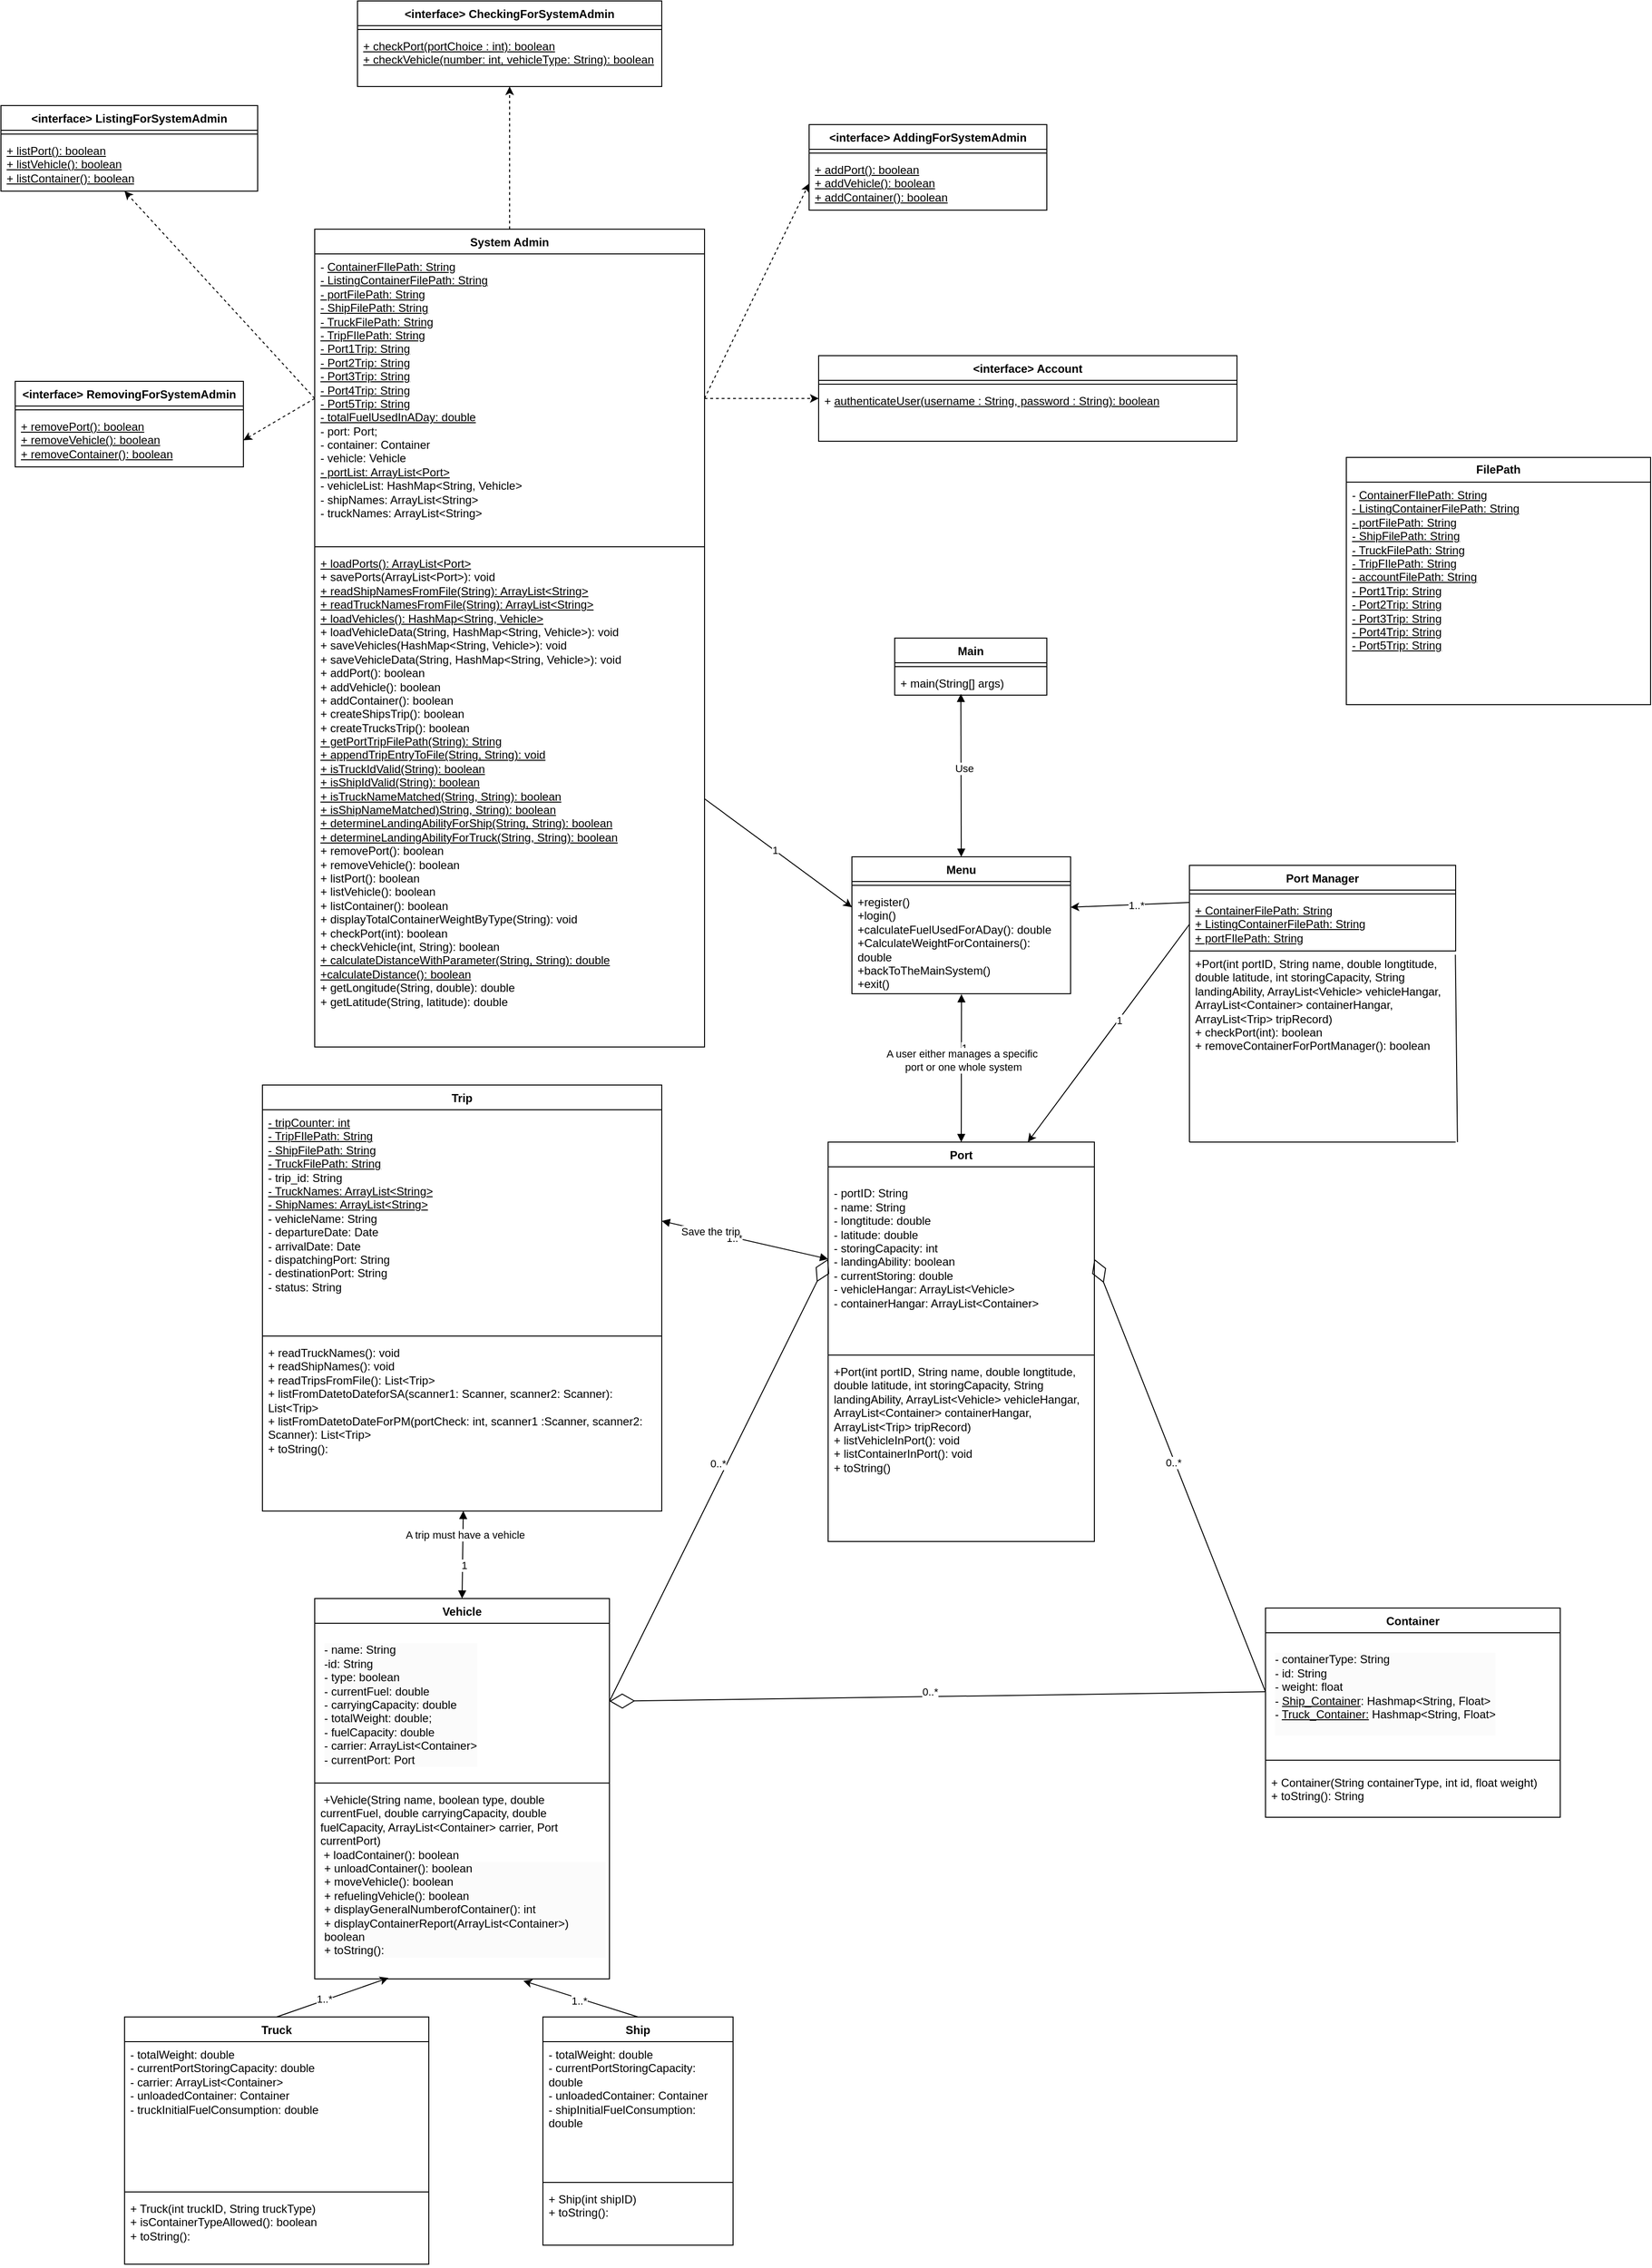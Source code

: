 <mxfile version="21.8.1" type="device">
  <diagram name="Page-1" id="c4acf3e9-155e-7222-9cf6-157b1a14988f">
    <mxGraphModel dx="3253" dy="3637" grid="1" gridSize="10" guides="1" tooltips="1" connect="1" arrows="1" fold="1" page="1" pageScale="1" pageWidth="850" pageHeight="1100" background="none" math="0" shadow="0">
      <root>
        <mxCell id="0" />
        <mxCell id="1" parent="0" />
        <mxCell id="ZyRtIaAgacteK4IUo9yv-5" style="edgeStyle=orthogonalEdgeStyle;rounded=0;orthogonalLoop=1;jettySize=auto;html=1;exitX=0.5;exitY=1;exitDx=0;exitDy=0;" parent="1" edge="1">
          <mxGeometry relative="1" as="geometry">
            <mxPoint x="825" y="370" as="sourcePoint" />
            <mxPoint x="825" y="370" as="targetPoint" />
          </mxGeometry>
        </mxCell>
        <mxCell id="ZyRtIaAgacteK4IUo9yv-10" value="Vehicle" style="swimlane;fontStyle=1;align=center;verticalAlign=top;childLayout=stackLayout;horizontal=1;startSize=26;horizontalStack=0;resizeParent=1;resizeParentMax=0;resizeLast=0;collapsible=1;marginBottom=0;whiteSpace=wrap;html=1;" parent="1" vertex="1">
          <mxGeometry x="880" y="-280" width="310" height="400" as="geometry" />
        </mxCell>
        <mxCell id="ZyRtIaAgacteK4IUo9yv-11" value="&lt;br&gt;&lt;p style=&quot;border-color: var(--border-color); color: rgb(0, 0, 0); font-family: Helvetica; font-size: 12px; font-style: normal; font-variant-ligatures: normal; font-variant-caps: normal; font-weight: 400; letter-spacing: normal; orphans: 2; text-align: left; text-indent: 0px; text-transform: none; widows: 2; word-spacing: 0px; -webkit-text-stroke-width: 0px; background-color: rgb(251, 251, 251); text-decoration-thickness: initial; text-decoration-style: initial; text-decoration-color: initial; margin: 0px 0px 0px 4px;&quot;&gt;- name: String&lt;/p&gt;&lt;p style=&quot;border-color: var(--border-color); color: rgb(0, 0, 0); font-family: Helvetica; font-size: 12px; font-style: normal; font-variant-ligatures: normal; font-variant-caps: normal; font-weight: 400; letter-spacing: normal; orphans: 2; text-align: left; text-indent: 0px; text-transform: none; widows: 2; word-spacing: 0px; -webkit-text-stroke-width: 0px; background-color: rgb(251, 251, 251); text-decoration-thickness: initial; text-decoration-style: initial; text-decoration-color: initial; margin: 0px 0px 0px 4px;&quot;&gt;-id: String&lt;/p&gt;&lt;p style=&quot;border-color: var(--border-color); color: rgb(0, 0, 0); font-family: Helvetica; font-size: 12px; font-style: normal; font-variant-ligatures: normal; font-variant-caps: normal; font-weight: 400; letter-spacing: normal; orphans: 2; text-align: left; text-indent: 0px; text-transform: none; widows: 2; word-spacing: 0px; -webkit-text-stroke-width: 0px; background-color: rgb(251, 251, 251); text-decoration-thickness: initial; text-decoration-style: initial; text-decoration-color: initial; margin: 0px 0px 0px 4px;&quot;&gt;- type: boolean&lt;/p&gt;&lt;p style=&quot;border-color: var(--border-color); color: rgb(0, 0, 0); font-family: Helvetica; font-size: 12px; font-style: normal; font-variant-ligatures: normal; font-variant-caps: normal; font-weight: 400; letter-spacing: normal; orphans: 2; text-align: left; text-indent: 0px; text-transform: none; widows: 2; word-spacing: 0px; -webkit-text-stroke-width: 0px; background-color: rgb(251, 251, 251); text-decoration-thickness: initial; text-decoration-style: initial; text-decoration-color: initial; margin: 0px 0px 0px 4px;&quot;&gt;- currentFuel: double&lt;/p&gt;&lt;p style=&quot;border-color: var(--border-color); color: rgb(0, 0, 0); font-family: Helvetica; font-size: 12px; font-style: normal; font-variant-ligatures: normal; font-variant-caps: normal; font-weight: 400; letter-spacing: normal; orphans: 2; text-align: left; text-indent: 0px; text-transform: none; widows: 2; word-spacing: 0px; -webkit-text-stroke-width: 0px; background-color: rgb(251, 251, 251); text-decoration-thickness: initial; text-decoration-style: initial; text-decoration-color: initial; margin: 0px 0px 0px 4px;&quot;&gt;- carryingCapacity: double&lt;/p&gt;&lt;p style=&quot;border-color: var(--border-color); color: rgb(0, 0, 0); font-family: Helvetica; font-size: 12px; font-style: normal; font-variant-ligatures: normal; font-variant-caps: normal; font-weight: 400; letter-spacing: normal; orphans: 2; text-align: left; text-indent: 0px; text-transform: none; widows: 2; word-spacing: 0px; -webkit-text-stroke-width: 0px; background-color: rgb(251, 251, 251); text-decoration-thickness: initial; text-decoration-style: initial; text-decoration-color: initial; margin: 0px 0px 0px 4px;&quot;&gt;- totalWeight: double;&lt;/p&gt;&lt;p style=&quot;border-color: var(--border-color); color: rgb(0, 0, 0); font-family: Helvetica; font-size: 12px; font-style: normal; font-variant-ligatures: normal; font-variant-caps: normal; font-weight: 400; letter-spacing: normal; orphans: 2; text-align: left; text-indent: 0px; text-transform: none; widows: 2; word-spacing: 0px; -webkit-text-stroke-width: 0px; background-color: rgb(251, 251, 251); text-decoration-thickness: initial; text-decoration-style: initial; text-decoration-color: initial; margin: 0px 0px 0px 4px;&quot;&gt;- fuelCapacity: double&lt;/p&gt;&lt;p style=&quot;border-color: var(--border-color); color: rgb(0, 0, 0); font-family: Helvetica; font-size: 12px; font-style: normal; font-variant-ligatures: normal; font-variant-caps: normal; font-weight: 400; letter-spacing: normal; orphans: 2; text-align: left; text-indent: 0px; text-transform: none; widows: 2; word-spacing: 0px; -webkit-text-stroke-width: 0px; background-color: rgb(251, 251, 251); text-decoration-thickness: initial; text-decoration-style: initial; text-decoration-color: initial; margin: 0px 0px 0px 4px;&quot;&gt;- carrier: ArrayList&amp;lt;Container&amp;gt;&lt;/p&gt;&lt;p style=&quot;border-color: var(--border-color); color: rgb(0, 0, 0); font-family: Helvetica; font-size: 12px; font-style: normal; font-variant-ligatures: normal; font-variant-caps: normal; font-weight: 400; letter-spacing: normal; orphans: 2; text-align: left; text-indent: 0px; text-transform: none; widows: 2; word-spacing: 0px; -webkit-text-stroke-width: 0px; background-color: rgb(251, 251, 251); text-decoration-thickness: initial; text-decoration-style: initial; text-decoration-color: initial; margin: 0px 0px 0px 4px;&quot;&gt;- currentPort: Port&lt;/p&gt;" style="text;strokeColor=none;fillColor=none;align=left;verticalAlign=top;spacingLeft=4;spacingRight=4;overflow=hidden;rotatable=0;points=[[0,0.5],[1,0.5]];portConstraint=eastwest;whiteSpace=wrap;html=1;" parent="ZyRtIaAgacteK4IUo9yv-10" vertex="1">
          <mxGeometry y="26" width="310" height="164" as="geometry" />
        </mxCell>
        <mxCell id="ZyRtIaAgacteK4IUo9yv-12" value="" style="line;strokeWidth=1;fillColor=none;align=left;verticalAlign=middle;spacingTop=-1;spacingLeft=3;spacingRight=3;rotatable=0;labelPosition=right;points=[];portConstraint=eastwest;strokeColor=inherit;" parent="ZyRtIaAgacteK4IUo9yv-10" vertex="1">
          <mxGeometry y="190" width="310" height="8" as="geometry" />
        </mxCell>
        <mxCell id="ZyRtIaAgacteK4IUo9yv-13" value="&amp;nbsp;+Vehicle(String name, boolean type, double currentFuel, double carryingCapacity, double fuelCapacity, ArrayList&amp;lt;Container&amp;gt; carrier, Port currentPort)&lt;br&gt;&amp;nbsp;+ loadContainer(): boolean&lt;br&gt;&lt;p style=&quot;border-color: var(--border-color); color: rgb(0, 0, 0); font-family: Helvetica; font-size: 12px; font-style: normal; font-variant-ligatures: normal; font-variant-caps: normal; font-weight: 400; letter-spacing: normal; orphans: 2; text-align: left; text-indent: 0px; text-transform: none; widows: 2; word-spacing: 0px; -webkit-text-stroke-width: 0px; background-color: rgb(251, 251, 251); text-decoration-thickness: initial; text-decoration-style: initial; text-decoration-color: initial; margin: 0px 0px 0px 4px;&quot;&gt;+ unloadContainer(): boolean&lt;/p&gt;&lt;p style=&quot;border-color: var(--border-color); color: rgb(0, 0, 0); font-family: Helvetica; font-size: 12px; font-style: normal; font-variant-ligatures: normal; font-variant-caps: normal; font-weight: 400; letter-spacing: normal; orphans: 2; text-align: left; text-indent: 0px; text-transform: none; widows: 2; word-spacing: 0px; -webkit-text-stroke-width: 0px; background-color: rgb(251, 251, 251); text-decoration-thickness: initial; text-decoration-style: initial; text-decoration-color: initial; margin: 0px 0px 0px 4px;&quot;&gt;+ moveVehicle(): boolean&amp;nbsp;&lt;/p&gt;&lt;p style=&quot;border-color: var(--border-color); color: rgb(0, 0, 0); font-family: Helvetica; font-size: 12px; font-style: normal; font-variant-ligatures: normal; font-variant-caps: normal; font-weight: 400; letter-spacing: normal; orphans: 2; text-align: left; text-indent: 0px; text-transform: none; widows: 2; word-spacing: 0px; -webkit-text-stroke-width: 0px; background-color: rgb(251, 251, 251); text-decoration-thickness: initial; text-decoration-style: initial; text-decoration-color: initial; margin: 0px 0px 0px 4px;&quot;&gt;+ refuelingVehicle(): boolean&lt;/p&gt;&lt;p style=&quot;border-color: var(--border-color); color: rgb(0, 0, 0); font-family: Helvetica; font-size: 12px; font-style: normal; font-variant-ligatures: normal; font-variant-caps: normal; font-weight: 400; letter-spacing: normal; orphans: 2; text-align: left; text-indent: 0px; text-transform: none; widows: 2; word-spacing: 0px; -webkit-text-stroke-width: 0px; background-color: rgb(251, 251, 251); text-decoration-thickness: initial; text-decoration-style: initial; text-decoration-color: initial; margin: 0px 0px 0px 4px;&quot;&gt;+ displayGeneralNumberofContainer(): int&lt;br&gt;&lt;/p&gt;&lt;p style=&quot;border-color: var(--border-color); color: rgb(0, 0, 0); font-family: Helvetica; font-size: 12px; font-style: normal; font-variant-ligatures: normal; font-variant-caps: normal; font-weight: 400; letter-spacing: normal; orphans: 2; text-align: left; text-indent: 0px; text-transform: none; widows: 2; word-spacing: 0px; -webkit-text-stroke-width: 0px; background-color: rgb(251, 251, 251); text-decoration-thickness: initial; text-decoration-style: initial; text-decoration-color: initial; margin: 0px 0px 0px 4px;&quot;&gt;+ displayContainerReport(ArrayList&amp;lt;Container&amp;gt;) boolean&lt;/p&gt;&lt;p style=&quot;border-color: var(--border-color); color: rgb(0, 0, 0); font-family: Helvetica; font-size: 12px; font-style: normal; font-variant-ligatures: normal; font-variant-caps: normal; font-weight: 400; letter-spacing: normal; orphans: 2; text-align: left; text-indent: 0px; text-transform: none; widows: 2; word-spacing: 0px; -webkit-text-stroke-width: 0px; background-color: rgb(251, 251, 251); text-decoration-thickness: initial; text-decoration-style: initial; text-decoration-color: initial; margin: 0px 0px 0px 4px;&quot;&gt;+ toString():&lt;br&gt;&lt;/p&gt;" style="text;strokeColor=none;fillColor=none;align=left;verticalAlign=top;spacingLeft=4;spacingRight=4;overflow=hidden;rotatable=0;points=[[0,0.5],[1,0.5]];portConstraint=eastwest;whiteSpace=wrap;html=1;" parent="ZyRtIaAgacteK4IUo9yv-10" vertex="1">
          <mxGeometry y="198" width="310" height="202" as="geometry" />
        </mxCell>
        <mxCell id="ZyRtIaAgacteK4IUo9yv-14" value="Truck" style="swimlane;fontStyle=1;align=center;verticalAlign=top;childLayout=stackLayout;horizontal=1;startSize=26;horizontalStack=0;resizeParent=1;resizeParentMax=0;resizeLast=0;collapsible=1;marginBottom=0;whiteSpace=wrap;html=1;" parent="1" vertex="1">
          <mxGeometry x="680" y="160" width="320" height="260" as="geometry" />
        </mxCell>
        <mxCell id="ZyRtIaAgacteK4IUo9yv-15" value="- totalWeight: double&lt;br style=&quot;border-color: var(--border-color);&quot;&gt;- currentPortStoringCapacity: double&lt;br style=&quot;border-color: var(--border-color);&quot;&gt;- carrier: ArrayList&amp;lt;Container&amp;gt;&lt;br style=&quot;border-color: var(--border-color);&quot;&gt;- unloadedContainer: Container&lt;br style=&quot;border-color: var(--border-color);&quot;&gt;- truckInitialFuelConsumption: double" style="text;strokeColor=none;fillColor=none;align=left;verticalAlign=top;spacingLeft=4;spacingRight=4;overflow=hidden;rotatable=0;points=[[0,0.5],[1,0.5]];portConstraint=eastwest;whiteSpace=wrap;html=1;" parent="ZyRtIaAgacteK4IUo9yv-14" vertex="1">
          <mxGeometry y="26" width="320" height="154" as="geometry" />
        </mxCell>
        <mxCell id="ZyRtIaAgacteK4IUo9yv-16" value="" style="line;strokeWidth=1;fillColor=none;align=left;verticalAlign=middle;spacingTop=-1;spacingLeft=3;spacingRight=3;rotatable=0;labelPosition=right;points=[];portConstraint=eastwest;strokeColor=inherit;" parent="ZyRtIaAgacteK4IUo9yv-14" vertex="1">
          <mxGeometry y="180" width="320" height="8" as="geometry" />
        </mxCell>
        <mxCell id="ZyRtIaAgacteK4IUo9yv-17" value="+ Truck(int truckID, String truckType)&lt;br&gt;+ isContainerTypeAllowed(): boolean&lt;br&gt;+ toString():" style="text;strokeColor=none;fillColor=none;align=left;verticalAlign=top;spacingLeft=4;spacingRight=4;overflow=hidden;rotatable=0;points=[[0,0.5],[1,0.5]];portConstraint=eastwest;whiteSpace=wrap;html=1;" parent="ZyRtIaAgacteK4IUo9yv-14" vertex="1">
          <mxGeometry y="188" width="320" height="72" as="geometry" />
        </mxCell>
        <mxCell id="ZyRtIaAgacteK4IUo9yv-4" value="" style="endArrow=classic;html=1;rounded=0;exitX=0.5;exitY=0;exitDx=0;exitDy=0;entryX=0.25;entryY=0.995;entryDx=0;entryDy=0;entryPerimeter=0;" parent="1" source="ZyRtIaAgacteK4IUo9yv-14" target="ZyRtIaAgacteK4IUo9yv-13" edge="1">
          <mxGeometry width="50" height="50" relative="1" as="geometry">
            <mxPoint x="1072.5" y="330" as="sourcePoint" />
            <mxPoint x="690" y="538" as="targetPoint" />
          </mxGeometry>
        </mxCell>
        <mxCell id="QE8mTQOUz7t8Gb6UHgiP-5" value="1..*" style="edgeLabel;html=1;align=center;verticalAlign=middle;resizable=0;points=[];" parent="ZyRtIaAgacteK4IUo9yv-4" vertex="1" connectable="0">
          <mxGeometry x="-0.122" y="1" relative="1" as="geometry">
            <mxPoint x="-1" as="offset" />
          </mxGeometry>
        </mxCell>
        <mxCell id="ZyRtIaAgacteK4IUo9yv-19" value="Ship" style="swimlane;fontStyle=1;align=center;verticalAlign=top;childLayout=stackLayout;horizontal=1;startSize=26;horizontalStack=0;resizeParent=1;resizeParentMax=0;resizeLast=0;collapsible=1;marginBottom=0;whiteSpace=wrap;html=1;" parent="1" vertex="1">
          <mxGeometry x="1120" y="160" width="200" height="240" as="geometry" />
        </mxCell>
        <mxCell id="ZyRtIaAgacteK4IUo9yv-20" value="- totalWeight: double&lt;br&gt;- currentPortStoringCapacity: double&lt;br&gt;- unloadedContainer: Container&lt;br&gt;- shipInitialFuelConsumption: double" style="text;strokeColor=none;fillColor=none;align=left;verticalAlign=top;spacingLeft=4;spacingRight=4;overflow=hidden;rotatable=0;points=[[0,0.5],[1,0.5]];portConstraint=eastwest;whiteSpace=wrap;html=1;" parent="ZyRtIaAgacteK4IUo9yv-19" vertex="1">
          <mxGeometry y="26" width="200" height="144" as="geometry" />
        </mxCell>
        <mxCell id="ZyRtIaAgacteK4IUo9yv-21" value="" style="line;strokeWidth=1;fillColor=none;align=left;verticalAlign=middle;spacingTop=-1;spacingLeft=3;spacingRight=3;rotatable=0;labelPosition=right;points=[];portConstraint=eastwest;strokeColor=inherit;" parent="ZyRtIaAgacteK4IUo9yv-19" vertex="1">
          <mxGeometry y="170" width="200" height="8" as="geometry" />
        </mxCell>
        <mxCell id="ZyRtIaAgacteK4IUo9yv-22" value="+ Ship(int shipID)&lt;br&gt;+ toString():" style="text;strokeColor=none;fillColor=none;align=left;verticalAlign=top;spacingLeft=4;spacingRight=4;overflow=hidden;rotatable=0;points=[[0,0.5],[1,0.5]];portConstraint=eastwest;whiteSpace=wrap;html=1;" parent="ZyRtIaAgacteK4IUo9yv-19" vertex="1">
          <mxGeometry y="178" width="200" height="62" as="geometry" />
        </mxCell>
        <mxCell id="ZyRtIaAgacteK4IUo9yv-23" value="" style="endArrow=classic;html=1;rounded=0;exitX=0.5;exitY=0;exitDx=0;exitDy=0;entryX=0.708;entryY=1.01;entryDx=0;entryDy=0;entryPerimeter=0;" parent="1" source="ZyRtIaAgacteK4IUo9yv-19" target="ZyRtIaAgacteK4IUo9yv-13" edge="1">
          <mxGeometry width="50" height="50" relative="1" as="geometry">
            <mxPoint x="1278.83" y="158.73" as="sourcePoint" />
            <mxPoint x="1100" y="0.004" as="targetPoint" />
          </mxGeometry>
        </mxCell>
        <mxCell id="QE8mTQOUz7t8Gb6UHgiP-6" value="1..*" style="edgeLabel;html=1;align=center;verticalAlign=middle;resizable=0;points=[];" parent="ZyRtIaAgacteK4IUo9yv-23" vertex="1" connectable="0">
          <mxGeometry x="0.017" y="2" relative="1" as="geometry">
            <mxPoint as="offset" />
          </mxGeometry>
        </mxCell>
        <mxCell id="ZyRtIaAgacteK4IUo9yv-29" value="Port" style="swimlane;fontStyle=1;align=center;verticalAlign=top;childLayout=stackLayout;horizontal=1;startSize=26;horizontalStack=0;resizeParent=1;resizeParentMax=0;resizeLast=0;collapsible=1;marginBottom=0;whiteSpace=wrap;html=1;" parent="1" vertex="1">
          <mxGeometry x="1420" y="-760" width="280" height="420" as="geometry" />
        </mxCell>
        <mxCell id="ZyRtIaAgacteK4IUo9yv-30" value="&lt;br&gt;- portID: String&lt;br&gt;- name: String&lt;br&gt;- longtitude: double&lt;br&gt;- latitude: double&lt;br&gt;- storingCapacity: int&lt;br&gt;- landingAbility: boolean&lt;br&gt;- currentStoring: double&lt;br&gt;- vehicleHangar: ArrayList&amp;lt;Vehicle&amp;gt;&lt;br&gt;- containerHangar: ArrayList&amp;lt;Container&amp;gt;" style="text;strokeColor=none;fillColor=none;align=left;verticalAlign=top;spacingLeft=4;spacingRight=4;overflow=hidden;rotatable=0;points=[[0,0.5],[1,0.5]];portConstraint=eastwest;whiteSpace=wrap;html=1;" parent="ZyRtIaAgacteK4IUo9yv-29" vertex="1">
          <mxGeometry y="26" width="280" height="194" as="geometry" />
        </mxCell>
        <mxCell id="ZyRtIaAgacteK4IUo9yv-31" value="" style="line;strokeWidth=1;fillColor=none;align=left;verticalAlign=middle;spacingTop=-1;spacingLeft=3;spacingRight=3;rotatable=0;labelPosition=right;points=[];portConstraint=eastwest;strokeColor=inherit;" parent="ZyRtIaAgacteK4IUo9yv-29" vertex="1">
          <mxGeometry y="220" width="280" height="8" as="geometry" />
        </mxCell>
        <mxCell id="ZyRtIaAgacteK4IUo9yv-32" value="+Port(int portID, String name, double longtitude, double latitude, int storingCapacity, String landingAbility, ArrayList&amp;lt;Vehicle&amp;gt; vehicleHangar, ArrayList&amp;lt;Container&amp;gt; containerHangar, ArrayList&amp;lt;Trip&amp;gt; tripRecord)&lt;br&gt;+ listVehicleInPort(): void&lt;br&gt;+ listContainerInPort(): void&lt;br&gt;+ toString()" style="text;strokeColor=none;fillColor=none;align=left;verticalAlign=top;spacingLeft=4;spacingRight=4;overflow=hidden;rotatable=0;points=[[0,0.5],[1,0.5]];portConstraint=eastwest;whiteSpace=wrap;html=1;" parent="ZyRtIaAgacteK4IUo9yv-29" vertex="1">
          <mxGeometry y="228" width="280" height="192" as="geometry" />
        </mxCell>
        <mxCell id="ZyRtIaAgacteK4IUo9yv-46" value="Trip" style="swimlane;fontStyle=1;align=center;verticalAlign=top;childLayout=stackLayout;horizontal=1;startSize=26;horizontalStack=0;resizeParent=1;resizeParentMax=0;resizeLast=0;collapsible=1;marginBottom=0;whiteSpace=wrap;html=1;" parent="1" vertex="1">
          <mxGeometry x="825" y="-820" width="420" height="448" as="geometry" />
        </mxCell>
        <mxCell id="ZyRtIaAgacteK4IUo9yv-47" value="&lt;u&gt;- tripCounter: int&lt;/u&gt;&lt;br&gt;&lt;u&gt;- TripFIlePath: String&lt;/u&gt;&lt;br&gt;&lt;u&gt;- ShipFilePath: String&lt;/u&gt;&lt;br&gt;&lt;u&gt;- TruckFilePath: String&lt;/u&gt;&lt;br&gt;- trip_id: String&lt;br&gt;&lt;u&gt;- TruckNames: ArrayList&amp;lt;String&amp;gt;&lt;br&gt;- ShipNames: ArrayList&amp;lt;String&amp;gt;&lt;br&gt;&lt;/u&gt;- vehicleName: String&lt;br&gt;- departureDate: Date&lt;br&gt;- arrivalDate: Date&lt;br&gt;- dispatchingPort: String&lt;br&gt;- destinationPort: String&lt;br&gt;- status: String&lt;u&gt;&lt;br&gt;&lt;br&gt;&lt;/u&gt;" style="text;strokeColor=none;fillColor=none;align=left;verticalAlign=top;spacingLeft=4;spacingRight=4;overflow=hidden;rotatable=0;points=[[0,0.5],[1,0.5]];portConstraint=eastwest;whiteSpace=wrap;html=1;" parent="ZyRtIaAgacteK4IUo9yv-46" vertex="1">
          <mxGeometry y="26" width="420" height="234" as="geometry" />
        </mxCell>
        <mxCell id="ZyRtIaAgacteK4IUo9yv-48" value="" style="line;strokeWidth=1;fillColor=none;align=left;verticalAlign=middle;spacingTop=-1;spacingLeft=3;spacingRight=3;rotatable=0;labelPosition=right;points=[];portConstraint=eastwest;strokeColor=inherit;" parent="ZyRtIaAgacteK4IUo9yv-46" vertex="1">
          <mxGeometry y="260" width="420" height="8" as="geometry" />
        </mxCell>
        <mxCell id="ZyRtIaAgacteK4IUo9yv-49" value="+ readTruckNames(): void&lt;br&gt;+ readShipNames(): void&lt;br&gt;+ readTripsFromFile(): List&amp;lt;Trip&amp;gt;&lt;br&gt;+ listFromDatetoDateforSA(scanner1: Scanner, scanner2: Scanner): List&amp;lt;Trip&amp;gt;&lt;br&gt;+ listFromDatetoDateForPM(portCheck: int, scanner1 :Scanner, scanner2: Scanner): List&amp;lt;Trip&amp;gt;&lt;br&gt;+ toString():" style="text;strokeColor=none;fillColor=none;align=left;verticalAlign=top;spacingLeft=4;spacingRight=4;overflow=hidden;rotatable=0;points=[[0,0.5],[1,0.5]];portConstraint=eastwest;whiteSpace=wrap;html=1;" parent="ZyRtIaAgacteK4IUo9yv-46" vertex="1">
          <mxGeometry y="268" width="420" height="180" as="geometry" />
        </mxCell>
        <mxCell id="ZyRtIaAgacteK4IUo9yv-55" value="Container" style="swimlane;fontStyle=1;align=center;verticalAlign=top;childLayout=stackLayout;horizontal=1;startSize=26;horizontalStack=0;resizeParent=1;resizeParentMax=0;resizeLast=0;collapsible=1;marginBottom=0;whiteSpace=wrap;html=1;" parent="1" vertex="1">
          <mxGeometry x="1880" y="-270" width="310" height="220" as="geometry" />
        </mxCell>
        <mxCell id="ZyRtIaAgacteK4IUo9yv-56" value="&lt;br&gt;&lt;p style=&quot;border-color: var(--border-color); color: rgb(0, 0, 0); font-family: Helvetica; font-size: 12px; font-style: normal; font-variant-ligatures: normal; font-variant-caps: normal; font-weight: 400; letter-spacing: normal; orphans: 2; text-align: left; text-indent: 0px; text-transform: none; widows: 2; word-spacing: 0px; -webkit-text-stroke-width: 0px; background-color: rgb(251, 251, 251); text-decoration-thickness: initial; text-decoration-style: initial; text-decoration-color: initial; margin: 0px 0px 0px 4px;&quot;&gt;- containerType: String&lt;/p&gt;&lt;p style=&quot;border-color: var(--border-color); color: rgb(0, 0, 0); font-family: Helvetica; font-size: 12px; font-style: normal; font-variant-ligatures: normal; font-variant-caps: normal; font-weight: 400; letter-spacing: normal; orphans: 2; text-align: left; text-indent: 0px; text-transform: none; widows: 2; word-spacing: 0px; -webkit-text-stroke-width: 0px; background-color: rgb(251, 251, 251); text-decoration-thickness: initial; text-decoration-style: initial; text-decoration-color: initial; margin: 0px 0px 0px 4px;&quot;&gt;- id: String&lt;/p&gt;&lt;p style=&quot;border-color: var(--border-color); color: rgb(0, 0, 0); font-family: Helvetica; font-size: 12px; font-style: normal; font-variant-ligatures: normal; font-variant-caps: normal; font-weight: 400; letter-spacing: normal; orphans: 2; text-align: left; text-indent: 0px; text-transform: none; widows: 2; word-spacing: 0px; -webkit-text-stroke-width: 0px; background-color: rgb(251, 251, 251); text-decoration-thickness: initial; text-decoration-style: initial; text-decoration-color: initial; margin: 0px 0px 0px 4px;&quot;&gt;- weight: float&lt;/p&gt;&lt;p style=&quot;border-color: var(--border-color); color: rgb(0, 0, 0); font-family: Helvetica; font-size: 12px; font-style: normal; font-variant-ligatures: normal; font-variant-caps: normal; font-weight: 400; letter-spacing: normal; orphans: 2; text-align: left; text-indent: 0px; text-transform: none; widows: 2; word-spacing: 0px; -webkit-text-stroke-width: 0px; background-color: rgb(251, 251, 251); text-decoration-thickness: initial; text-decoration-style: initial; text-decoration-color: initial; margin: 0px 0px 0px 4px;&quot;&gt;- &lt;u&gt;Ship_Container&lt;/u&gt;: Hashmap&amp;lt;String, Float&amp;gt;&lt;/p&gt;&lt;p style=&quot;border-color: var(--border-color); color: rgb(0, 0, 0); font-family: Helvetica; font-size: 12px; font-style: normal; font-variant-ligatures: normal; font-variant-caps: normal; font-weight: 400; letter-spacing: normal; orphans: 2; text-align: left; text-indent: 0px; text-transform: none; widows: 2; word-spacing: 0px; -webkit-text-stroke-width: 0px; background-color: rgb(251, 251, 251); text-decoration-thickness: initial; text-decoration-style: initial; text-decoration-color: initial; margin: 0px 0px 0px 4px;&quot;&gt;- &lt;u&gt;Truck_Container:&lt;/u&gt; Hashmap&amp;lt;String, Float&amp;gt;&lt;/p&gt;&lt;p style=&quot;border-color: var(--border-color); color: rgb(0, 0, 0); font-family: Helvetica; font-size: 12px; font-style: normal; font-variant-ligatures: normal; font-variant-caps: normal; font-weight: 400; letter-spacing: normal; orphans: 2; text-align: left; text-indent: 0px; text-transform: none; widows: 2; word-spacing: 0px; -webkit-text-stroke-width: 0px; background-color: rgb(251, 251, 251); text-decoration-thickness: initial; text-decoration-style: initial; text-decoration-color: initial; margin: 0px 0px 0px 4px;&quot;&gt;&lt;br&gt;&lt;/p&gt;" style="text;strokeColor=none;fillColor=none;align=left;verticalAlign=top;spacingLeft=4;spacingRight=4;overflow=hidden;rotatable=0;points=[[0,0.5],[1,0.5]];portConstraint=eastwest;whiteSpace=wrap;html=1;" parent="ZyRtIaAgacteK4IUo9yv-55" vertex="1">
          <mxGeometry y="26" width="310" height="124" as="geometry" />
        </mxCell>
        <mxCell id="ZyRtIaAgacteK4IUo9yv-57" value="" style="line;strokeWidth=1;fillColor=none;align=left;verticalAlign=middle;spacingTop=-1;spacingLeft=3;spacingRight=3;rotatable=0;labelPosition=right;points=[];portConstraint=eastwest;strokeColor=inherit;" parent="ZyRtIaAgacteK4IUo9yv-55" vertex="1">
          <mxGeometry y="150" width="310" height="20" as="geometry" />
        </mxCell>
        <mxCell id="ZyRtIaAgacteK4IUo9yv-58" value="+ Container(String containerType, int id, float weight)&lt;br&gt;+ toString(): String" style="text;strokeColor=none;fillColor=none;align=left;verticalAlign=top;spacingLeft=4;spacingRight=4;overflow=hidden;rotatable=0;points=[[0,0.5],[1,0.5]];portConstraint=eastwest;whiteSpace=wrap;html=1;" parent="ZyRtIaAgacteK4IUo9yv-55" vertex="1">
          <mxGeometry y="170" width="310" height="50" as="geometry" />
        </mxCell>
        <mxCell id="QE8mTQOUz7t8Gb6UHgiP-4" value="" style="endArrow=diamondThin;endFill=0;endSize=24;html=1;rounded=0;entryX=1;entryY=0.5;entryDx=0;entryDy=0;exitX=0;exitY=0.5;exitDx=0;exitDy=0;" parent="1" source="ZyRtIaAgacteK4IUo9yv-56" target="ZyRtIaAgacteK4IUo9yv-30" edge="1">
          <mxGeometry width="160" relative="1" as="geometry">
            <mxPoint x="1920" y="-90" as="sourcePoint" />
            <mxPoint x="1610" y="-210" as="targetPoint" />
          </mxGeometry>
        </mxCell>
        <mxCell id="QE8mTQOUz7t8Gb6UHgiP-8" value="0..*" style="edgeLabel;html=1;align=center;verticalAlign=middle;resizable=0;points=[];" parent="QE8mTQOUz7t8Gb6UHgiP-4" vertex="1" connectable="0">
          <mxGeometry x="0.025" y="5" relative="1" as="geometry">
            <mxPoint y="-10" as="offset" />
          </mxGeometry>
        </mxCell>
        <mxCell id="QE8mTQOUz7t8Gb6UHgiP-13" value="" style="endArrow=block;startArrow=block;endFill=1;startFill=1;html=1;rounded=0;entryX=1;entryY=0.5;entryDx=0;entryDy=0;exitX=0;exitY=0.5;exitDx=0;exitDy=0;" parent="1" source="ZyRtIaAgacteK4IUo9yv-30" target="ZyRtIaAgacteK4IUo9yv-47" edge="1">
          <mxGeometry width="160" relative="1" as="geometry">
            <mxPoint x="1340" y="-795" as="sourcePoint" />
            <mxPoint x="1060" y="-900" as="targetPoint" />
            <Array as="points" />
          </mxGeometry>
        </mxCell>
        <mxCell id="QE8mTQOUz7t8Gb6UHgiP-14" value="1..*" style="edgeLabel;html=1;align=center;verticalAlign=middle;resizable=0;points=[];" parent="QE8mTQOUz7t8Gb6UHgiP-13" vertex="1" connectable="0">
          <mxGeometry x="0.137" relative="1" as="geometry">
            <mxPoint as="offset" />
          </mxGeometry>
        </mxCell>
        <mxCell id="QE8mTQOUz7t8Gb6UHgiP-38" value="Save the trip" style="edgeLabel;html=1;align=center;verticalAlign=middle;resizable=0;points=[];" parent="QE8mTQOUz7t8Gb6UHgiP-13" vertex="1" connectable="0">
          <mxGeometry x="0.419" y="-1" relative="1" as="geometry">
            <mxPoint as="offset" />
          </mxGeometry>
        </mxCell>
        <mxCell id="QE8mTQOUz7t8Gb6UHgiP-15" value="" style="endArrow=block;startArrow=block;endFill=1;startFill=1;html=1;rounded=0;entryX=0.5;entryY=0;entryDx=0;entryDy=0;exitX=0.503;exitY=0.999;exitDx=0;exitDy=0;exitPerimeter=0;" parent="1" source="ZyRtIaAgacteK4IUo9yv-49" target="ZyRtIaAgacteK4IUo9yv-10" edge="1">
          <mxGeometry width="160" relative="1" as="geometry">
            <mxPoint x="951.05" y="-230.052" as="sourcePoint" />
            <mxPoint x="958.95" y="-160" as="targetPoint" />
          </mxGeometry>
        </mxCell>
        <mxCell id="QE8mTQOUz7t8Gb6UHgiP-16" value="1" style="edgeLabel;html=1;align=center;verticalAlign=middle;resizable=0;points=[];" parent="QE8mTQOUz7t8Gb6UHgiP-15" vertex="1" connectable="0">
          <mxGeometry x="-0.066" y="1" relative="1" as="geometry">
            <mxPoint y="14" as="offset" />
          </mxGeometry>
        </mxCell>
        <mxCell id="QE8mTQOUz7t8Gb6UHgiP-39" value="A trip must have a vehicle" style="edgeLabel;html=1;align=center;verticalAlign=middle;resizable=0;points=[];" parent="QE8mTQOUz7t8Gb6UHgiP-15" vertex="1" connectable="0">
          <mxGeometry x="0.358" y="2" relative="1" as="geometry">
            <mxPoint y="-38" as="offset" />
          </mxGeometry>
        </mxCell>
        <mxCell id="QE8mTQOUz7t8Gb6UHgiP-21" value="" style="endArrow=diamondThin;endFill=0;endSize=24;html=1;rounded=0;exitX=1;exitY=0.5;exitDx=0;exitDy=0;entryX=0;entryY=0.5;entryDx=0;entryDy=0;" parent="1" source="ZyRtIaAgacteK4IUo9yv-11" target="ZyRtIaAgacteK4IUo9yv-30" edge="1">
          <mxGeometry width="160" relative="1" as="geometry">
            <mxPoint x="1320" y="38" as="sourcePoint" />
            <mxPoint x="1260" y="-190" as="targetPoint" />
          </mxGeometry>
        </mxCell>
        <mxCell id="QE8mTQOUz7t8Gb6UHgiP-22" value="0..*" style="edgeLabel;html=1;align=center;verticalAlign=middle;resizable=0;points=[];" parent="QE8mTQOUz7t8Gb6UHgiP-21" vertex="1" connectable="0">
          <mxGeometry x="0.025" y="5" relative="1" as="geometry">
            <mxPoint y="-10" as="offset" />
          </mxGeometry>
        </mxCell>
        <mxCell id="QE8mTQOUz7t8Gb6UHgiP-31" value="" style="endArrow=classic;html=1;rounded=0;exitX=0;exitY=0.5;exitDx=0;exitDy=0;entryX=1;entryY=0.5;entryDx=0;entryDy=0;" parent="1" edge="1">
          <mxGeometry width="50" height="50" relative="1" as="geometry">
            <mxPoint x="1800" y="-1012.0" as="sourcePoint" />
            <mxPoint x="1675.0" y="-1007" as="targetPoint" />
          </mxGeometry>
        </mxCell>
        <mxCell id="QE8mTQOUz7t8Gb6UHgiP-32" value="1..*" style="edgeLabel;html=1;align=center;verticalAlign=middle;resizable=0;points=[];" parent="QE8mTQOUz7t8Gb6UHgiP-31" vertex="1" connectable="0">
          <mxGeometry x="-0.122" y="1" relative="1" as="geometry">
            <mxPoint x="-1" as="offset" />
          </mxGeometry>
        </mxCell>
        <mxCell id="QE8mTQOUz7t8Gb6UHgiP-33" value="" style="endArrow=classic;html=1;rounded=0;exitX=1;exitY=0.5;exitDx=0;exitDy=0;entryX=0;entryY=0.5;entryDx=0;entryDy=0;" parent="1" source="mQXN0b5H9r3VM_fFCAat-9" edge="1">
          <mxGeometry width="50" height="50" relative="1" as="geometry">
            <mxPoint x="1190" y="-1265" as="sourcePoint" />
            <mxPoint x="1445" y="-1007" as="targetPoint" />
          </mxGeometry>
        </mxCell>
        <mxCell id="QE8mTQOUz7t8Gb6UHgiP-37" value="1&lt;br&gt;" style="edgeLabel;html=1;align=center;verticalAlign=middle;resizable=0;points=[];" parent="QE8mTQOUz7t8Gb6UHgiP-33" vertex="1" connectable="0">
          <mxGeometry x="-0.05" relative="1" as="geometry">
            <mxPoint as="offset" />
          </mxGeometry>
        </mxCell>
        <mxCell id="QE8mTQOUz7t8Gb6UHgiP-40" value="Menu" style="swimlane;fontStyle=1;align=center;verticalAlign=top;childLayout=stackLayout;horizontal=1;startSize=26;horizontalStack=0;resizeParent=1;resizeParentMax=0;resizeLast=0;collapsible=1;marginBottom=0;whiteSpace=wrap;html=1;" parent="1" vertex="1">
          <mxGeometry x="1445" y="-1060" width="230" height="144" as="geometry" />
        </mxCell>
        <mxCell id="QE8mTQOUz7t8Gb6UHgiP-42" value="" style="line;strokeWidth=1;fillColor=none;align=left;verticalAlign=middle;spacingTop=-1;spacingLeft=3;spacingRight=3;rotatable=0;labelPosition=right;points=[];portConstraint=eastwest;strokeColor=inherit;" parent="QE8mTQOUz7t8Gb6UHgiP-40" vertex="1">
          <mxGeometry y="26" width="230" height="8" as="geometry" />
        </mxCell>
        <mxCell id="QE8mTQOUz7t8Gb6UHgiP-43" value="+register()&lt;br&gt;+login()&lt;br&gt;+calculateFuelUsedForADay(): double&lt;br&gt;+CalculateWeightForContainers(): double&lt;br&gt;+backToTheMainSystem()&lt;br&gt;+exit()" style="text;strokeColor=none;fillColor=none;align=left;verticalAlign=top;spacingLeft=4;spacingRight=4;overflow=hidden;rotatable=0;points=[[0,0.5],[1,0.5]];portConstraint=eastwest;whiteSpace=wrap;html=1;" parent="QE8mTQOUz7t8Gb6UHgiP-40" vertex="1">
          <mxGeometry y="34" width="230" height="110" as="geometry" />
        </mxCell>
        <mxCell id="QE8mTQOUz7t8Gb6UHgiP-48" value="Port Manager" style="swimlane;fontStyle=1;align=center;verticalAlign=top;childLayout=stackLayout;horizontal=1;startSize=26;horizontalStack=0;resizeParent=1;resizeParentMax=0;resizeLast=0;collapsible=1;marginBottom=0;whiteSpace=wrap;html=1;" parent="1" vertex="1">
          <mxGeometry x="1800" y="-1051" width="280" height="90" as="geometry" />
        </mxCell>
        <mxCell id="QE8mTQOUz7t8Gb6UHgiP-50" value="" style="line;strokeWidth=1;fillColor=none;align=left;verticalAlign=middle;spacingTop=-1;spacingLeft=3;spacingRight=3;rotatable=0;labelPosition=right;points=[];portConstraint=eastwest;strokeColor=inherit;" parent="QE8mTQOUz7t8Gb6UHgiP-48" vertex="1">
          <mxGeometry y="26" width="280" height="8" as="geometry" />
        </mxCell>
        <mxCell id="QE8mTQOUz7t8Gb6UHgiP-51" value="&lt;u&gt;+ ContainerFilePath: String&lt;br&gt;+ ListingContainerFilePath: String&lt;br&gt;+ portFIlePath: String&lt;/u&gt;" style="text;strokeColor=none;fillColor=none;align=left;verticalAlign=top;spacingLeft=4;spacingRight=4;overflow=hidden;rotatable=0;points=[[0,0.5],[1,0.5]];portConstraint=eastwest;whiteSpace=wrap;html=1;" parent="QE8mTQOUz7t8Gb6UHgiP-48" vertex="1">
          <mxGeometry y="34" width="280" height="56" as="geometry" />
        </mxCell>
        <mxCell id="QE8mTQOUz7t8Gb6UHgiP-54" value="" style="endArrow=block;startArrow=block;endFill=1;startFill=1;html=1;rounded=0;exitX=0.501;exitY=1.005;exitDx=0;exitDy=0;entryX=0.5;entryY=0;entryDx=0;entryDy=0;exitPerimeter=0;" parent="1" source="QE8mTQOUz7t8Gb6UHgiP-43" target="ZyRtIaAgacteK4IUo9yv-29" edge="1">
          <mxGeometry width="160" relative="1" as="geometry">
            <mxPoint x="2620" y="-640" as="sourcePoint" />
            <mxPoint x="2760" y="-560" as="targetPoint" />
          </mxGeometry>
        </mxCell>
        <mxCell id="QE8mTQOUz7t8Gb6UHgiP-55" value="1" style="edgeLabel;html=1;align=center;verticalAlign=middle;resizable=0;points=[];" parent="QE8mTQOUz7t8Gb6UHgiP-54" vertex="1" connectable="0">
          <mxGeometry x="-0.273" y="3" relative="1" as="geometry">
            <mxPoint as="offset" />
          </mxGeometry>
        </mxCell>
        <mxCell id="QE8mTQOUz7t8Gb6UHgiP-56" value="A user either manages a specific&amp;nbsp;&lt;br&gt;port or one whole system" style="edgeLabel;html=1;align=center;verticalAlign=middle;resizable=0;points=[];" parent="QE8mTQOUz7t8Gb6UHgiP-54" vertex="1" connectable="0">
          <mxGeometry x="-0.115" y="2" relative="1" as="geometry">
            <mxPoint as="offset" />
          </mxGeometry>
        </mxCell>
        <mxCell id="QE8mTQOUz7t8Gb6UHgiP-63" value="" style="endArrow=block;startArrow=block;endFill=1;startFill=1;html=1;rounded=0;entryX=0.435;entryY=0.948;entryDx=0;entryDy=0;exitX=0.5;exitY=0;exitDx=0;exitDy=0;entryPerimeter=0;" parent="1" source="QE8mTQOUz7t8Gb6UHgiP-40" target="QE8mTQOUz7t8Gb6UHgiP-69" edge="1">
          <mxGeometry width="160" relative="1" as="geometry">
            <mxPoint x="1390" y="-1270" as="sourcePoint" />
            <mxPoint x="2010" y="-1335" as="targetPoint" />
            <Array as="points" />
          </mxGeometry>
        </mxCell>
        <mxCell id="QE8mTQOUz7t8Gb6UHgiP-64" value="Use" style="edgeLabel;html=1;align=center;verticalAlign=middle;resizable=0;points=[];" parent="QE8mTQOUz7t8Gb6UHgiP-63" vertex="1" connectable="0">
          <mxGeometry x="0.087" y="-2" relative="1" as="geometry">
            <mxPoint x="1" as="offset" />
          </mxGeometry>
        </mxCell>
        <mxCell id="QE8mTQOUz7t8Gb6UHgiP-66" value="Main" style="swimlane;fontStyle=1;align=center;verticalAlign=top;childLayout=stackLayout;horizontal=1;startSize=26;horizontalStack=0;resizeParent=1;resizeParentMax=0;resizeLast=0;collapsible=1;marginBottom=0;whiteSpace=wrap;html=1;" parent="1" vertex="1">
          <mxGeometry x="1490" y="-1290" width="160" height="60" as="geometry" />
        </mxCell>
        <mxCell id="QE8mTQOUz7t8Gb6UHgiP-68" value="" style="line;strokeWidth=1;fillColor=none;align=left;verticalAlign=middle;spacingTop=-1;spacingLeft=3;spacingRight=3;rotatable=0;labelPosition=right;points=[];portConstraint=eastwest;strokeColor=inherit;" parent="QE8mTQOUz7t8Gb6UHgiP-66" vertex="1">
          <mxGeometry y="26" width="160" height="8" as="geometry" />
        </mxCell>
        <mxCell id="QE8mTQOUz7t8Gb6UHgiP-69" value="+ main(String[] args)" style="text;strokeColor=none;fillColor=none;align=left;verticalAlign=top;spacingLeft=4;spacingRight=4;overflow=hidden;rotatable=0;points=[[0,0.5],[1,0.5]];portConstraint=eastwest;whiteSpace=wrap;html=1;" parent="QE8mTQOUz7t8Gb6UHgiP-66" vertex="1">
          <mxGeometry y="34" width="160" height="26" as="geometry" />
        </mxCell>
        <mxCell id="LM7104ml9L4yhBW60oHd-5" value="" style="endArrow=diamondThin;endFill=0;endSize=24;html=1;rounded=0;exitX=0;exitY=0.5;exitDx=0;exitDy=0;entryX=1;entryY=0.5;entryDx=0;entryDy=0;" parent="1" source="ZyRtIaAgacteK4IUo9yv-56" target="ZyRtIaAgacteK4IUo9yv-11" edge="1">
          <mxGeometry width="160" relative="1" as="geometry">
            <mxPoint x="1275" y="99" as="sourcePoint" />
            <mxPoint x="1565" y="-386" as="targetPoint" />
          </mxGeometry>
        </mxCell>
        <mxCell id="LM7104ml9L4yhBW60oHd-6" value="0..*" style="edgeLabel;html=1;align=center;verticalAlign=middle;resizable=0;points=[];" parent="LM7104ml9L4yhBW60oHd-5" vertex="1" connectable="0">
          <mxGeometry x="0.025" y="5" relative="1" as="geometry">
            <mxPoint y="-10" as="offset" />
          </mxGeometry>
        </mxCell>
        <mxCell id="mQXN0b5H9r3VM_fFCAat-1" value="+Port(int portID, String name, double longtitude, double latitude, int storingCapacity, String landingAbility, ArrayList&amp;lt;Vehicle&amp;gt; vehicleHangar, ArrayList&amp;lt;Container&amp;gt; containerHangar, ArrayList&amp;lt;Trip&amp;gt; tripRecord)&lt;br&gt;+ checkPort(int): boolean&lt;br&gt;+ removeContainerForPortManager(): boolean" style="text;strokeColor=none;fillColor=none;align=left;verticalAlign=top;spacingLeft=4;spacingRight=4;overflow=hidden;rotatable=0;points=[[0,0.5],[1,0.5]];portConstraint=eastwest;whiteSpace=wrap;html=1;" parent="1" vertex="1">
          <mxGeometry x="1800" y="-961" width="280" height="192" as="geometry" />
        </mxCell>
        <mxCell id="mQXN0b5H9r3VM_fFCAat-2" value="" style="endArrow=none;html=1;rounded=0;" parent="1" edge="1">
          <mxGeometry width="50" height="50" relative="1" as="geometry">
            <mxPoint x="1800" y="-760" as="sourcePoint" />
            <mxPoint x="1800" y="-961" as="targetPoint" />
          </mxGeometry>
        </mxCell>
        <mxCell id="mQXN0b5H9r3VM_fFCAat-3" value="" style="endArrow=none;html=1;rounded=0;" parent="1" edge="1">
          <mxGeometry width="50" height="50" relative="1" as="geometry">
            <mxPoint x="1800" y="-760" as="sourcePoint" />
            <mxPoint x="2080" y="-760" as="targetPoint" />
          </mxGeometry>
        </mxCell>
        <mxCell id="mQXN0b5H9r3VM_fFCAat-4" value="" style="endArrow=none;html=1;rounded=0;entryX=0.999;entryY=0.021;entryDx=0;entryDy=0;entryPerimeter=0;" parent="1" target="mQXN0b5H9r3VM_fFCAat-1" edge="1">
          <mxGeometry width="50" height="50" relative="1" as="geometry">
            <mxPoint x="2081.905" y="-760" as="sourcePoint" />
            <mxPoint x="2090" y="-750" as="targetPoint" />
          </mxGeometry>
        </mxCell>
        <mxCell id="mQXN0b5H9r3VM_fFCAat-6" value="System Admin" style="swimlane;fontStyle=1;align=center;verticalAlign=top;childLayout=stackLayout;horizontal=1;startSize=26;horizontalStack=0;resizeParent=1;resizeParentMax=0;resizeLast=0;collapsible=1;marginBottom=0;whiteSpace=wrap;html=1;" parent="1" vertex="1">
          <mxGeometry x="880" y="-1720" width="410" height="860" as="geometry" />
        </mxCell>
        <mxCell id="mQXN0b5H9r3VM_fFCAat-7" value="- &lt;u&gt;ContainerFIlePath: String&lt;/u&gt;&lt;br&gt;&lt;u&gt;- ListingContainerFilePath: String&lt;/u&gt;&lt;br&gt;&lt;u&gt;- portFilePath: String&lt;/u&gt;&lt;br&gt;&lt;u&gt;- ShipFilePath: String&lt;/u&gt;&lt;br&gt;&lt;u&gt;- TruckFilePath: String&lt;/u&gt;&lt;br&gt;&lt;u&gt;- TripFIlePath: String&lt;/u&gt;&lt;br&gt;&lt;u&gt;- Port1Trip: String&lt;/u&gt;&lt;br&gt;&lt;u&gt;- Port2Trip: String&lt;/u&gt;&lt;br&gt;&lt;u&gt;- Port3Trip: String&lt;/u&gt;&lt;br&gt;&lt;u&gt;- Port4Trip: String&lt;/u&gt;&lt;br&gt;&lt;u&gt;- Port5Trip: String&lt;/u&gt;&lt;br&gt;&lt;u&gt;- totalFuelUsedInADay: double&lt;/u&gt;&lt;br&gt;- port: Port;&lt;br&gt;- container: Container&lt;br&gt;- vehicle: Vehicle&lt;br&gt;&lt;u&gt;- portList: ArrayList&amp;lt;Port&amp;gt;&lt;br&gt;&lt;/u&gt;- vehicleList: HashMap&amp;lt;String, Vehicle&amp;gt;&lt;br&gt;- shipNames: ArrayList&amp;lt;String&amp;gt;&lt;br&gt;- truckNames: ArrayList&amp;lt;String&amp;gt;&lt;br&gt;" style="text;strokeColor=none;fillColor=none;align=left;verticalAlign=top;spacingLeft=4;spacingRight=4;overflow=hidden;rotatable=0;points=[[0,0.5],[1,0.5]];portConstraint=eastwest;whiteSpace=wrap;html=1;" parent="mQXN0b5H9r3VM_fFCAat-6" vertex="1">
          <mxGeometry y="26" width="410" height="304" as="geometry" />
        </mxCell>
        <mxCell id="mQXN0b5H9r3VM_fFCAat-8" value="" style="line;strokeWidth=1;fillColor=none;align=left;verticalAlign=middle;spacingTop=-1;spacingLeft=3;spacingRight=3;rotatable=0;labelPosition=right;points=[];portConstraint=eastwest;strokeColor=inherit;" parent="mQXN0b5H9r3VM_fFCAat-6" vertex="1">
          <mxGeometry y="330" width="410" height="8" as="geometry" />
        </mxCell>
        <mxCell id="mQXN0b5H9r3VM_fFCAat-9" value="&lt;u&gt;+ loadPorts(): ArrayList&amp;lt;Port&amp;gt;&lt;/u&gt;&lt;br&gt;+ savePorts(ArrayList&amp;lt;Port&amp;gt;): void&lt;br&gt;&lt;u&gt;+ readShipNamesFromFile(String): ArrayList&amp;lt;String&amp;gt;&lt;/u&gt;&lt;br&gt;&lt;u&gt;+ readTruckNamesFromFile(String): ArrayList&amp;lt;String&amp;gt;&lt;/u&gt;&lt;br&gt;&lt;u&gt;+ loadVehicles(): HashMap&amp;lt;String, Vehicle&amp;gt;&lt;/u&gt;&lt;br&gt;+ loadVehicleData(String, HashMap&amp;lt;String, Vehicle&amp;gt;): void&lt;br style=&quot;border-color: var(--border-color);&quot;&gt;+ saveVehicles(HashMap&amp;lt;String, Vehicle&amp;gt;): void&lt;br style=&quot;border-color: var(--border-color);&quot;&gt;+ saveVehicleData(String, HashMap&amp;lt;String, Vehicle&amp;gt;): void&lt;br style=&quot;border-color: var(--border-color);&quot;&gt;+ addPort(): boolean&lt;br style=&quot;border-color: var(--border-color);&quot;&gt;+ addVehicle(): boolean&lt;br style=&quot;border-color: var(--border-color);&quot;&gt;+ addContainer(): boolean&lt;br style=&quot;border-color: var(--border-color);&quot;&gt;+ createShipsTrip(): boolean&lt;br style=&quot;border-color: var(--border-color);&quot;&gt;+ createTrucksTrip(): boolean&lt;br style=&quot;border-color: var(--border-color);&quot;&gt;&lt;u style=&quot;border-color: var(--border-color);&quot;&gt;+ getPortTripFilePath(String): String&lt;/u&gt;&lt;br style=&quot;border-color: var(--border-color);&quot;&gt;&lt;u style=&quot;border-color: var(--border-color);&quot;&gt;+ appendTripEntryToFile(String, String): void&lt;/u&gt;&lt;br style=&quot;border-color: var(--border-color);&quot;&gt;&lt;u style=&quot;border-color: var(--border-color);&quot;&gt;+ isTruckIdValid(String): boolean&lt;/u&gt;&lt;br style=&quot;border-color: var(--border-color);&quot;&gt;&lt;u style=&quot;border-color: var(--border-color);&quot;&gt;+ isShipIdValid(String): boolean&lt;/u&gt;&lt;br style=&quot;border-color: var(--border-color);&quot;&gt;&lt;u style=&quot;border-color: var(--border-color);&quot;&gt;+ isTruckNameMatched(String, String): boolean&lt;/u&gt;&lt;br style=&quot;border-color: var(--border-color);&quot;&gt;&lt;u style=&quot;border-color: var(--border-color);&quot;&gt;+ isShipNameMatched)String, String): boolean&lt;/u&gt;&lt;br style=&quot;border-color: var(--border-color);&quot;&gt;&lt;u style=&quot;border-color: var(--border-color);&quot;&gt;+ determineLandingAbilityForShip(String, String): boolean&lt;/u&gt;&lt;br style=&quot;border-color: var(--border-color);&quot;&gt;&lt;u style=&quot;border-color: var(--border-color);&quot;&gt;+ determineLandingAbilityForTruck(String, String): boolean&lt;/u&gt;&lt;br style=&quot;border-color: var(--border-color);&quot;&gt;+ removePort(): boolean&lt;br style=&quot;border-color: var(--border-color);&quot;&gt;+ removeVehicle(): boolean&lt;br style=&quot;border-color: var(--border-color);&quot;&gt;+ listPort(): boolean&lt;br style=&quot;border-color: var(--border-color);&quot;&gt;+ listVehicle(): boolean&lt;br style=&quot;border-color: var(--border-color);&quot;&gt;+ listContainer(): boolean&lt;br style=&quot;border-color: var(--border-color);&quot;&gt;+ displayTotalContainerWeightByType(String): void&lt;br style=&quot;border-color: var(--border-color);&quot;&gt;+ checkPort(int): boolean&lt;br style=&quot;border-color: var(--border-color);&quot;&gt;+ checkVehicle(int, String): boolean&lt;br style=&quot;border-color: var(--border-color);&quot;&gt;&lt;u style=&quot;border-color: var(--border-color);&quot;&gt;+ calculateDistanceWithParameter(String, String): double&lt;br style=&quot;border-color: var(--border-color);&quot;&gt;+calculateDistance(): boolean&lt;br style=&quot;border-color: var(--border-color);&quot;&gt;&lt;/u&gt;+ getLongitude(String, double): double&lt;br style=&quot;border-color: var(--border-color);&quot;&gt;+ getLatitude(String, latitude): double" style="text;strokeColor=none;fillColor=none;align=left;verticalAlign=top;spacingLeft=4;spacingRight=4;overflow=hidden;rotatable=0;points=[[0,0.5],[1,0.5]];portConstraint=eastwest;whiteSpace=wrap;html=1;" parent="mQXN0b5H9r3VM_fFCAat-6" vertex="1">
          <mxGeometry y="338" width="410" height="522" as="geometry" />
        </mxCell>
        <mxCell id="mQXN0b5H9r3VM_fFCAat-10" value="&lt;b&gt;FilePath&lt;/b&gt;" style="swimlane;fontStyle=0;childLayout=stackLayout;horizontal=1;startSize=26;fillColor=none;horizontalStack=0;resizeParent=1;resizeParentMax=0;resizeLast=0;collapsible=1;marginBottom=0;whiteSpace=wrap;html=1;" parent="1" vertex="1">
          <mxGeometry x="1965" y="-1480" width="320" height="260" as="geometry" />
        </mxCell>
        <mxCell id="mQXN0b5H9r3VM_fFCAat-11" value="-&amp;nbsp;&lt;u style=&quot;border-color: var(--border-color);&quot;&gt;ContainerFIlePath: String&lt;/u&gt;&lt;br style=&quot;border-color: var(--border-color);&quot;&gt;&lt;u style=&quot;border-color: var(--border-color);&quot;&gt;- ListingContainerFilePath: String&lt;/u&gt;&lt;br style=&quot;border-color: var(--border-color);&quot;&gt;&lt;u style=&quot;border-color: var(--border-color);&quot;&gt;- portFilePath: String&lt;/u&gt;&lt;br style=&quot;border-color: var(--border-color);&quot;&gt;&lt;u style=&quot;border-color: var(--border-color);&quot;&gt;- ShipFilePath: String&lt;/u&gt;&lt;br style=&quot;border-color: var(--border-color);&quot;&gt;&lt;u style=&quot;border-color: var(--border-color);&quot;&gt;- TruckFilePath: String&lt;/u&gt;&lt;br style=&quot;border-color: var(--border-color);&quot;&gt;&lt;u style=&quot;border-color: var(--border-color);&quot;&gt;- TripFIlePath: String&lt;br&gt;&lt;/u&gt;&lt;u&gt;- accountFilePath: String&lt;/u&gt;&lt;br style=&quot;border-color: var(--border-color);&quot;&gt;&lt;u style=&quot;border-color: var(--border-color);&quot;&gt;- Port1Trip: String&lt;/u&gt;&lt;br style=&quot;border-color: var(--border-color);&quot;&gt;&lt;u style=&quot;border-color: var(--border-color);&quot;&gt;- Port2Trip: String&lt;/u&gt;&lt;br style=&quot;border-color: var(--border-color);&quot;&gt;&lt;u style=&quot;border-color: var(--border-color);&quot;&gt;- Port3Trip: String&lt;/u&gt;&lt;br style=&quot;border-color: var(--border-color);&quot;&gt;&lt;u style=&quot;border-color: var(--border-color);&quot;&gt;- Port4Trip: String&lt;/u&gt;&lt;br style=&quot;border-color: var(--border-color);&quot;&gt;&lt;u style=&quot;border-color: var(--border-color);&quot;&gt;- Port5Trip: String&lt;/u&gt;" style="text;strokeColor=none;fillColor=none;align=left;verticalAlign=top;spacingLeft=4;spacingRight=4;overflow=hidden;rotatable=0;points=[[0,0.5],[1,0.5]];portConstraint=eastwest;whiteSpace=wrap;html=1;" parent="mQXN0b5H9r3VM_fFCAat-10" vertex="1">
          <mxGeometry y="26" width="320" height="234" as="geometry" />
        </mxCell>
        <mxCell id="mQXN0b5H9r3VM_fFCAat-14" value="" style="html=1;labelBackgroundColor=#ffffff;startArrow=none;startFill=0;startSize=6;endArrow=classic;endFill=1;endSize=6;jettySize=auto;orthogonalLoop=1;strokeWidth=1;dashed=1;fontSize=14;rounded=0;exitX=1;exitY=0.5;exitDx=0;exitDy=0;" parent="1" source="mQXN0b5H9r3VM_fFCAat-7" target="mQXN0b5H9r3VM_fFCAat-23" edge="1">
          <mxGeometry width="60" height="60" relative="1" as="geometry">
            <mxPoint x="1430" y="-1450" as="sourcePoint" />
            <mxPoint x="1490" y="-1542" as="targetPoint" />
          </mxGeometry>
        </mxCell>
        <mxCell id="mQXN0b5H9r3VM_fFCAat-23" value="&amp;lt;interface&amp;gt; Account" style="swimlane;fontStyle=1;align=center;verticalAlign=top;childLayout=stackLayout;horizontal=1;startSize=26;horizontalStack=0;resizeParent=1;resizeParentMax=0;resizeLast=0;collapsible=1;marginBottom=0;whiteSpace=wrap;html=1;" parent="1" vertex="1">
          <mxGeometry x="1410" y="-1587" width="440" height="90" as="geometry" />
        </mxCell>
        <mxCell id="mQXN0b5H9r3VM_fFCAat-25" value="" style="line;strokeWidth=1;fillColor=none;align=left;verticalAlign=middle;spacingTop=-1;spacingLeft=3;spacingRight=3;rotatable=0;labelPosition=right;points=[];portConstraint=eastwest;strokeColor=inherit;" parent="mQXN0b5H9r3VM_fFCAat-23" vertex="1">
          <mxGeometry y="26" width="440" height="8" as="geometry" />
        </mxCell>
        <mxCell id="mQXN0b5H9r3VM_fFCAat-26" value="+ &lt;u&gt;authenticateUser(username : String, password : String): boolean&lt;br&gt;&lt;br&gt;&lt;/u&gt;" style="text;strokeColor=none;fillColor=none;align=left;verticalAlign=top;spacingLeft=4;spacingRight=4;overflow=hidden;rotatable=0;points=[[0,0.5],[1,0.5]];portConstraint=eastwest;whiteSpace=wrap;html=1;" parent="mQXN0b5H9r3VM_fFCAat-23" vertex="1">
          <mxGeometry y="34" width="440" height="56" as="geometry" />
        </mxCell>
        <mxCell id="mQXN0b5H9r3VM_fFCAat-27" value="&amp;lt;interface&amp;gt; AddingForSystemAdmin" style="swimlane;fontStyle=1;align=center;verticalAlign=top;childLayout=stackLayout;horizontal=1;startSize=26;horizontalStack=0;resizeParent=1;resizeParentMax=0;resizeLast=0;collapsible=1;marginBottom=0;whiteSpace=wrap;html=1;" parent="1" vertex="1">
          <mxGeometry x="1400" y="-1830" width="250" height="90" as="geometry" />
        </mxCell>
        <mxCell id="mQXN0b5H9r3VM_fFCAat-28" value="" style="line;strokeWidth=1;fillColor=none;align=left;verticalAlign=middle;spacingTop=-1;spacingLeft=3;spacingRight=3;rotatable=0;labelPosition=right;points=[];portConstraint=eastwest;strokeColor=inherit;" parent="mQXN0b5H9r3VM_fFCAat-27" vertex="1">
          <mxGeometry y="26" width="250" height="8" as="geometry" />
        </mxCell>
        <mxCell id="mQXN0b5H9r3VM_fFCAat-29" value="&lt;u&gt;+ addPort(): boolean&lt;br&gt;+ addVehicle(): boolean&lt;br&gt;+ addContainer(): boolean&lt;br&gt;&lt;/u&gt;" style="text;strokeColor=none;fillColor=none;align=left;verticalAlign=top;spacingLeft=4;spacingRight=4;overflow=hidden;rotatable=0;points=[[0,0.5],[1,0.5]];portConstraint=eastwest;whiteSpace=wrap;html=1;" parent="mQXN0b5H9r3VM_fFCAat-27" vertex="1">
          <mxGeometry y="34" width="250" height="56" as="geometry" />
        </mxCell>
        <mxCell id="mQXN0b5H9r3VM_fFCAat-30" value="" style="html=1;labelBackgroundColor=#ffffff;startArrow=none;startFill=0;startSize=6;endArrow=classic;endFill=1;endSize=6;jettySize=auto;orthogonalLoop=1;strokeWidth=1;dashed=1;fontSize=14;rounded=0;exitX=1;exitY=0.5;exitDx=0;exitDy=0;entryX=0;entryY=0.5;entryDx=0;entryDy=0;" parent="1" source="mQXN0b5H9r3VM_fFCAat-7" target="mQXN0b5H9r3VM_fFCAat-29" edge="1">
          <mxGeometry width="60" height="60" relative="1" as="geometry">
            <mxPoint x="1310" y="-1610" as="sourcePoint" />
            <mxPoint x="1430" y="-1610" as="targetPoint" />
          </mxGeometry>
        </mxCell>
        <mxCell id="mQXN0b5H9r3VM_fFCAat-31" value="&amp;lt;interface&amp;gt; CheckingForSystemAdmin" style="swimlane;fontStyle=1;align=center;verticalAlign=top;childLayout=stackLayout;horizontal=1;startSize=26;horizontalStack=0;resizeParent=1;resizeParentMax=0;resizeLast=0;collapsible=1;marginBottom=0;whiteSpace=wrap;html=1;" parent="1" vertex="1">
          <mxGeometry x="925" y="-1960" width="320" height="90" as="geometry" />
        </mxCell>
        <mxCell id="mQXN0b5H9r3VM_fFCAat-32" value="" style="line;strokeWidth=1;fillColor=none;align=left;verticalAlign=middle;spacingTop=-1;spacingLeft=3;spacingRight=3;rotatable=0;labelPosition=right;points=[];portConstraint=eastwest;strokeColor=inherit;" parent="mQXN0b5H9r3VM_fFCAat-31" vertex="1">
          <mxGeometry y="26" width="320" height="8" as="geometry" />
        </mxCell>
        <mxCell id="mQXN0b5H9r3VM_fFCAat-33" value="&lt;u&gt;+ checkPort(portChoice : int): boolean&lt;br&gt;+ checkVehicle(number: int, vehicleType: String): boolean&lt;br&gt;&lt;/u&gt;" style="text;strokeColor=none;fillColor=none;align=left;verticalAlign=top;spacingLeft=4;spacingRight=4;overflow=hidden;rotatable=0;points=[[0,0.5],[1,0.5]];portConstraint=eastwest;whiteSpace=wrap;html=1;" parent="mQXN0b5H9r3VM_fFCAat-31" vertex="1">
          <mxGeometry y="34" width="320" height="56" as="geometry" />
        </mxCell>
        <mxCell id="mQXN0b5H9r3VM_fFCAat-34" value="" style="html=1;labelBackgroundColor=#ffffff;startArrow=none;startFill=0;startSize=6;endArrow=classic;endFill=1;endSize=6;jettySize=auto;orthogonalLoop=1;strokeWidth=1;dashed=1;fontSize=14;rounded=0;exitX=0.5;exitY=0;exitDx=0;exitDy=0;" parent="1" source="mQXN0b5H9r3VM_fFCAat-6" target="mQXN0b5H9r3VM_fFCAat-33" edge="1">
          <mxGeometry width="60" height="60" relative="1" as="geometry">
            <mxPoint x="610" y="-1714" as="sourcePoint" />
            <mxPoint x="720" y="-1940" as="targetPoint" />
          </mxGeometry>
        </mxCell>
        <mxCell id="mQXN0b5H9r3VM_fFCAat-35" value="&amp;lt;interface&amp;gt; ListingForSystemAdmin" style="swimlane;fontStyle=1;align=center;verticalAlign=top;childLayout=stackLayout;horizontal=1;startSize=26;horizontalStack=0;resizeParent=1;resizeParentMax=0;resizeLast=0;collapsible=1;marginBottom=0;whiteSpace=wrap;html=1;" parent="1" vertex="1">
          <mxGeometry x="550" y="-1850" width="270" height="90" as="geometry" />
        </mxCell>
        <mxCell id="mQXN0b5H9r3VM_fFCAat-36" value="" style="line;strokeWidth=1;fillColor=none;align=left;verticalAlign=middle;spacingTop=-1;spacingLeft=3;spacingRight=3;rotatable=0;labelPosition=right;points=[];portConstraint=eastwest;strokeColor=inherit;" parent="mQXN0b5H9r3VM_fFCAat-35" vertex="1">
          <mxGeometry y="26" width="270" height="8" as="geometry" />
        </mxCell>
        <mxCell id="mQXN0b5H9r3VM_fFCAat-37" value="&lt;u&gt;+ listPort(): boolean&lt;br&gt;+ listVehicle(): boolean&lt;br&gt;+ listContainer(): boolean&lt;br&gt;&lt;br&gt;&lt;/u&gt;" style="text;strokeColor=none;fillColor=none;align=left;verticalAlign=top;spacingLeft=4;spacingRight=4;overflow=hidden;rotatable=0;points=[[0,0.5],[1,0.5]];portConstraint=eastwest;whiteSpace=wrap;html=1;" parent="mQXN0b5H9r3VM_fFCAat-35" vertex="1">
          <mxGeometry y="34" width="270" height="56" as="geometry" />
        </mxCell>
        <mxCell id="mQXN0b5H9r3VM_fFCAat-38" value="" style="html=1;labelBackgroundColor=#ffffff;startArrow=none;startFill=0;startSize=6;endArrow=classic;endFill=1;endSize=6;jettySize=auto;orthogonalLoop=1;strokeWidth=1;dashed=1;fontSize=14;rounded=0;exitX=0;exitY=0.5;exitDx=0;exitDy=0;" parent="1" source="mQXN0b5H9r3VM_fFCAat-7" edge="1">
          <mxGeometry width="60" height="60" relative="1" as="geometry">
            <mxPoint x="680" y="-1610" as="sourcePoint" />
            <mxPoint x="680" y="-1760" as="targetPoint" />
          </mxGeometry>
        </mxCell>
        <mxCell id="mQXN0b5H9r3VM_fFCAat-39" value="&amp;lt;interface&amp;gt; RemovingForSystemAdmin" style="swimlane;fontStyle=1;align=center;verticalAlign=top;childLayout=stackLayout;horizontal=1;startSize=26;horizontalStack=0;resizeParent=1;resizeParentMax=0;resizeLast=0;collapsible=1;marginBottom=0;whiteSpace=wrap;html=1;" parent="1" vertex="1">
          <mxGeometry x="565" y="-1560" width="240" height="90" as="geometry" />
        </mxCell>
        <mxCell id="mQXN0b5H9r3VM_fFCAat-40" value="" style="line;strokeWidth=1;fillColor=none;align=left;verticalAlign=middle;spacingTop=-1;spacingLeft=3;spacingRight=3;rotatable=0;labelPosition=right;points=[];portConstraint=eastwest;strokeColor=inherit;" parent="mQXN0b5H9r3VM_fFCAat-39" vertex="1">
          <mxGeometry y="26" width="240" height="8" as="geometry" />
        </mxCell>
        <mxCell id="mQXN0b5H9r3VM_fFCAat-41" value="&lt;u&gt;+ removePort(): boolean&lt;br&gt;+ removeVehicle(): boolean&lt;br&gt;+ removeContainer(): boolean&lt;br&gt;&lt;br&gt;&lt;/u&gt;" style="text;strokeColor=none;fillColor=none;align=left;verticalAlign=top;spacingLeft=4;spacingRight=4;overflow=hidden;rotatable=0;points=[[0,0.5],[1,0.5]];portConstraint=eastwest;whiteSpace=wrap;html=1;" parent="mQXN0b5H9r3VM_fFCAat-39" vertex="1">
          <mxGeometry y="34" width="240" height="56" as="geometry" />
        </mxCell>
        <mxCell id="mQXN0b5H9r3VM_fFCAat-42" value="" style="html=1;labelBackgroundColor=#ffffff;startArrow=none;startFill=0;startSize=6;endArrow=classic;endFill=1;endSize=6;jettySize=auto;orthogonalLoop=1;strokeWidth=1;dashed=1;fontSize=14;rounded=0;exitX=0;exitY=0.5;exitDx=0;exitDy=0;entryX=1;entryY=0.5;entryDx=0;entryDy=0;" parent="1" source="mQXN0b5H9r3VM_fFCAat-7" target="mQXN0b5H9r3VM_fFCAat-41" edge="1">
          <mxGeometry width="60" height="60" relative="1" as="geometry">
            <mxPoint x="880" y="-1541" as="sourcePoint" />
            <mxPoint x="770" y="-1497" as="targetPoint" />
          </mxGeometry>
        </mxCell>
        <mxCell id="mQXN0b5H9r3VM_fFCAat-43" value="" style="endArrow=classic;html=1;rounded=0;exitX=0;exitY=0.5;exitDx=0;exitDy=0;entryX=0.75;entryY=0;entryDx=0;entryDy=0;" parent="1" source="QE8mTQOUz7t8Gb6UHgiP-51" target="ZyRtIaAgacteK4IUo9yv-29" edge="1">
          <mxGeometry width="50" height="50" relative="1" as="geometry">
            <mxPoint x="1775" y="-860.0" as="sourcePoint" />
            <mxPoint x="1650.0" y="-855" as="targetPoint" />
          </mxGeometry>
        </mxCell>
        <mxCell id="mQXN0b5H9r3VM_fFCAat-44" value="1" style="edgeLabel;html=1;align=center;verticalAlign=middle;resizable=0;points=[];" parent="mQXN0b5H9r3VM_fFCAat-43" vertex="1" connectable="0">
          <mxGeometry x="-0.122" y="1" relative="1" as="geometry">
            <mxPoint x="-1" as="offset" />
          </mxGeometry>
        </mxCell>
      </root>
    </mxGraphModel>
  </diagram>
</mxfile>
